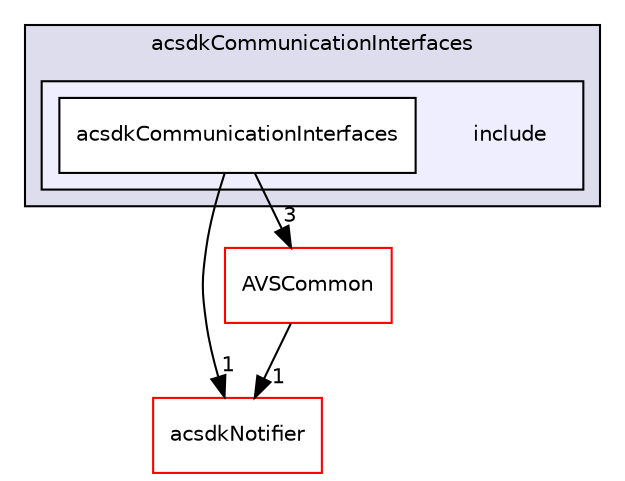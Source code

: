 digraph "/workplace/avs-device-sdk/shared/acsdkCommunicationInterfaces/include" {
  compound=true
  node [ fontsize="10", fontname="Helvetica"];
  edge [ labelfontsize="10", labelfontname="Helvetica"];
  subgraph clusterdir_946d7c0ba4de122aec9019a9272c29f4 {
    graph [ bgcolor="#ddddee", pencolor="black", label="acsdkCommunicationInterfaces" fontname="Helvetica", fontsize="10", URL="dir_946d7c0ba4de122aec9019a9272c29f4.html"]
  subgraph clusterdir_50060ce11ae561b8fc957a10cf6cfe4c {
    graph [ bgcolor="#eeeeff", pencolor="black", label="" URL="dir_50060ce11ae561b8fc957a10cf6cfe4c.html"];
    dir_50060ce11ae561b8fc957a10cf6cfe4c [shape=plaintext label="include"];
    dir_de34954c92dd6fb2296e8d1e14ba579f [shape=box label="acsdkCommunicationInterfaces" color="black" fillcolor="white" style="filled" URL="dir_de34954c92dd6fb2296e8d1e14ba579f.html"];
  }
  }
  dir_fe5a1e31b2404c649ea4321e0ec6a380 [shape=box label="acsdkNotifier" fillcolor="white" style="filled" color="red" URL="dir_fe5a1e31b2404c649ea4321e0ec6a380.html"];
  dir_13e65effb2bde530b17b3d5eefcd0266 [shape=box label="AVSCommon" fillcolor="white" style="filled" color="red" URL="dir_13e65effb2bde530b17b3d5eefcd0266.html"];
  dir_13e65effb2bde530b17b3d5eefcd0266->dir_fe5a1e31b2404c649ea4321e0ec6a380 [headlabel="1", labeldistance=1.5 headhref="dir_000017_000732.html"];
  dir_de34954c92dd6fb2296e8d1e14ba579f->dir_fe5a1e31b2404c649ea4321e0ec6a380 [headlabel="1", labeldistance=1.5 headhref="dir_000725_000732.html"];
  dir_de34954c92dd6fb2296e8d1e14ba579f->dir_13e65effb2bde530b17b3d5eefcd0266 [headlabel="3", labeldistance=1.5 headhref="dir_000725_000017.html"];
}
